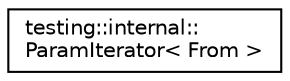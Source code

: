 digraph "Иерархия классов. Графический вид."
{
 // LATEX_PDF_SIZE
  edge [fontname="Helvetica",fontsize="10",labelfontname="Helvetica",labelfontsize="10"];
  node [fontname="Helvetica",fontsize="10",shape=record];
  rankdir="LR";
  Node0 [label="testing::internal::\lParamIterator\< From \>",height=0.2,width=0.4,color="black", fillcolor="white", style="filled",URL="$classtesting_1_1internal_1_1ParamIterator.html",tooltip=" "];
}
